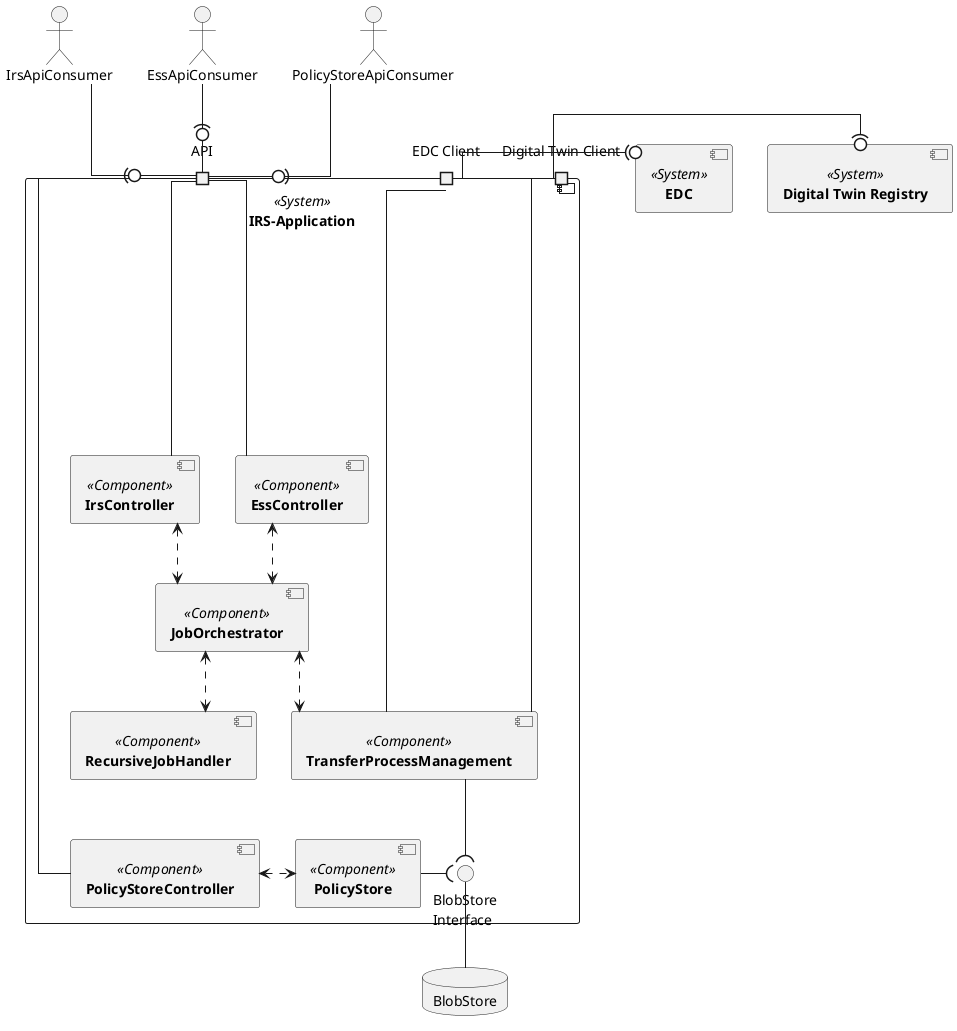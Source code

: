 @startuml
skinparam monochrome true
skinparam shadowing false
skinparam linetype ortho
skinparam defaultFontName "Architects daughter"


 component [**IRS-Application**] <<System>> as IRS {
    component [**RecursiveJobHandler**] <<Component>> as RecursiveJobHandler
    component [**IrsController**] <<Component>> as IrsController
    component [**PolicyStoreController**] <<Component>> as PolicyStoreController
    component [**EssController**] <<Component>> as EssController
    component [**JobOrchestrator**] <<Component>> as JobOrchestrator
    component [**TransferProcessManagement**] <<Component>> as TransferProcessManagement
    component [**PolicyStore**] <<Component>> as PolicyStore


    port "API" as API_PORT
    port "Digital Twin Client" as AAS_PORT
    port "EDC Client" as EDC_PORT

    () "BlobStore\nInterface" as StoreInterface


    IrsController <..> JobOrchestrator
    JobOrchestrator <..> TransferProcessManagement
    JobOrchestrator <..> RecursiveJobHandler
    TransferProcessManagement --( StoreInterface
    PolicyStore -( StoreInterface
    PolicyStoreController <.> PolicyStore
    EssController <..> JobOrchestrator

}
component [**Digital Twin Registry**] <<System>> as DTR
component [**EDC**] <<System>> as EDC
actor IrsApiConsumer
actor EssApiConsumer
actor PolicyStoreApiConsumer
IrsController -up- API_PORT
PolicyStoreController -down- API_PORT
EssController -down- API_PORT
IrsApiConsumer -(0- API_PORT
EssApiConsumer -(0- API_PORT
PolicyStoreApiConsumer -(0- API_PORT


TransferProcessManagement --- AAS_PORT
TransferProcessManagement --- EDC_PORT
AAS_PORT --right-(0 DTR
EDC_PORT --right-(0 EDC

database "BlobStore" as BlobStore
StoreInterface -down- BlobStore

@enduml